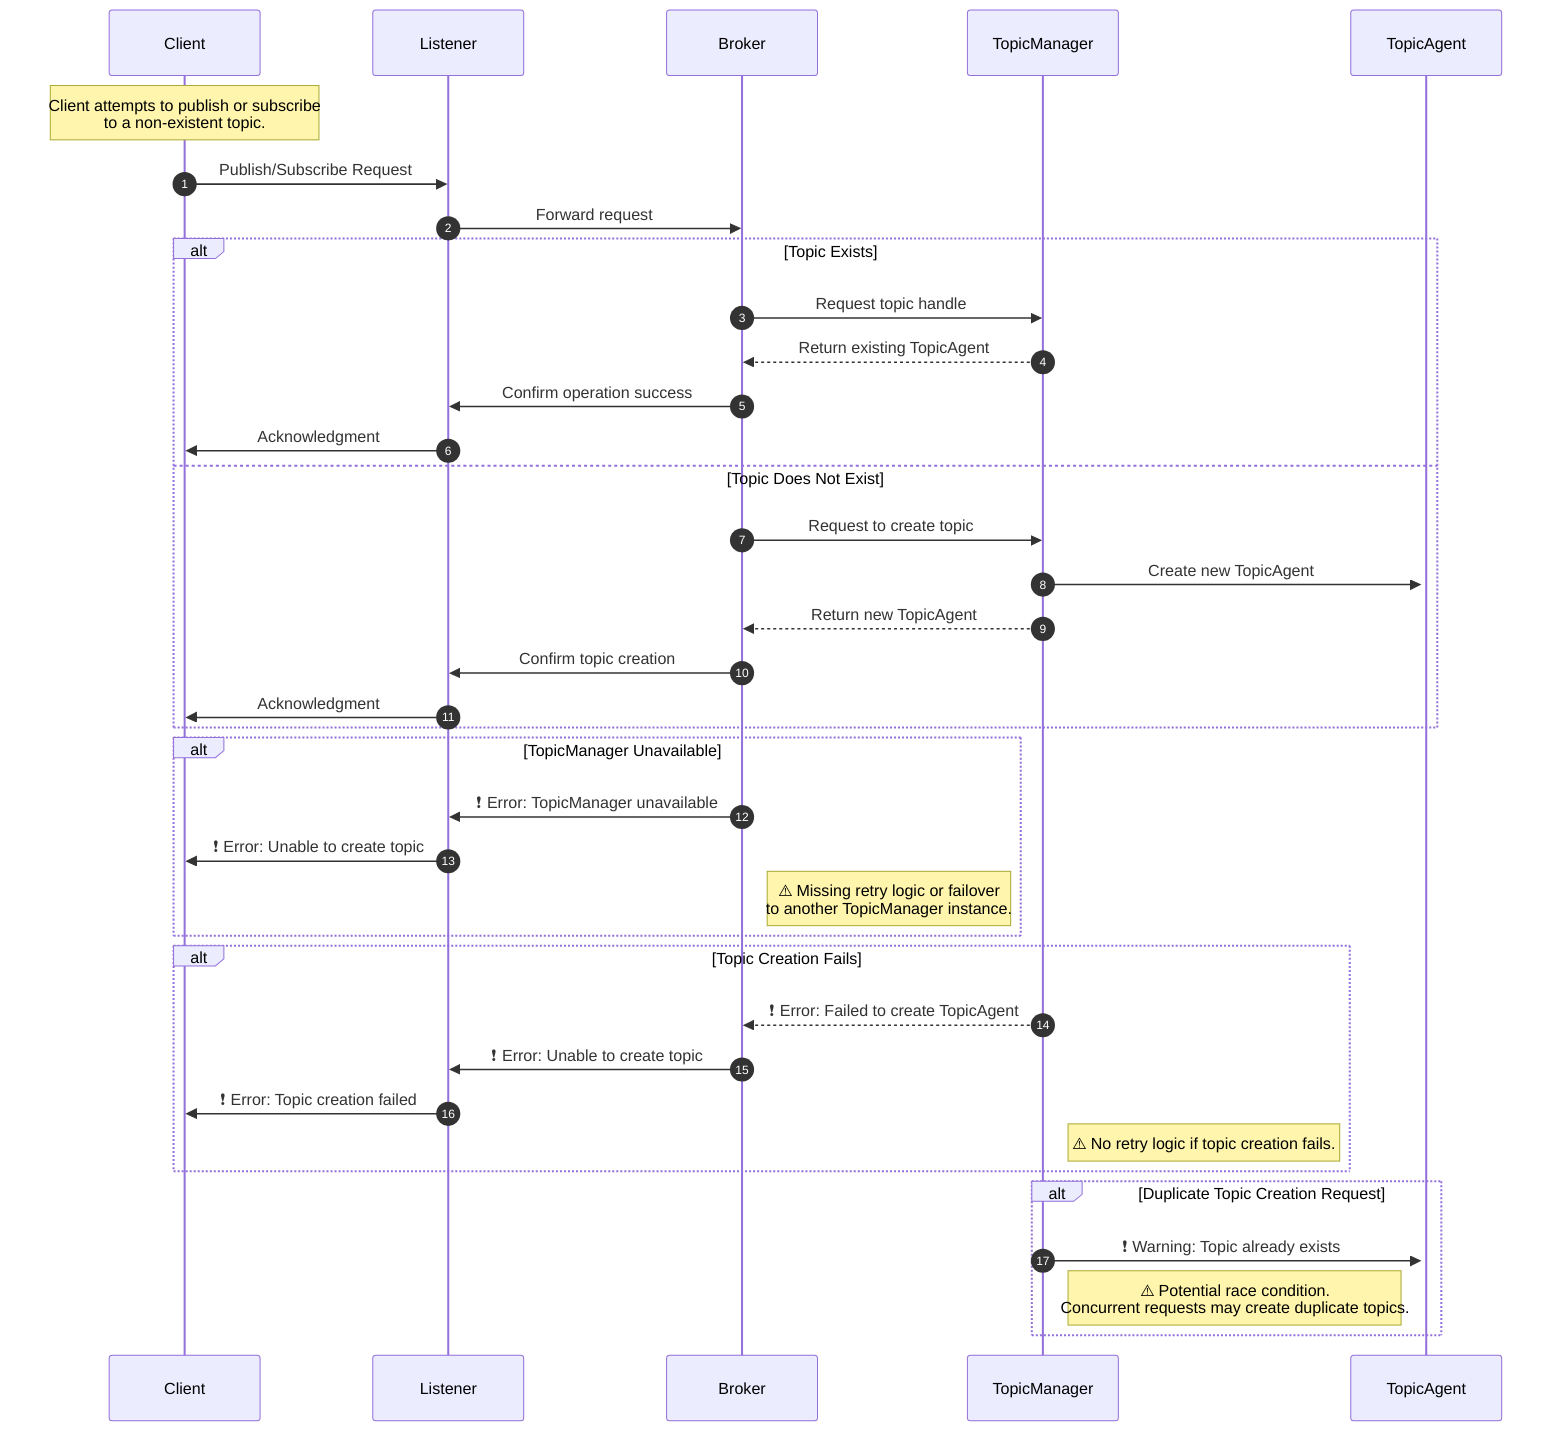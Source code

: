 sequenceDiagram
    participant Client
    participant Listener
    participant Broker
    participant TopicManager
    participant TopicAgent

    autonumber

    Note over Client: Client attempts to publish or subscribe<br/>to a non-existent topic.

    Client->>Listener: Publish/Subscribe Request
    Listener->>Broker: Forward request

    alt Topic Exists
        Broker->>TopicManager: Request topic handle
        TopicManager-->>Broker: Return existing TopicAgent
        Broker->>Listener: Confirm operation success
        Listener->>Client: Acknowledgment
    else Topic Does Not Exist
        Broker->>TopicManager: Request to create topic
        TopicManager->>+TopicAgent: Create new TopicAgent
        TopicManager-->>Broker: Return new TopicAgent
        Broker->>Listener: Confirm topic creation
        Listener->>Client: Acknowledgment
    end

    %% Error handling annotations
    alt TopicManager Unavailable
        Broker->>Listener: ❗ Error: TopicManager unavailable
        Listener->>Client: ❗ Error: Unable to create topic
        Note right of Broker: ⚠️ Missing retry logic or failover<br/>to another TopicManager instance.
    end

    alt Topic Creation Fails
        TopicManager-->>Broker: ❗ Error: Failed to create TopicAgent
        Broker->>Listener: ❗ Error: Unable to create topic
        Listener->>Client: ❗ Error: Topic creation failed
        Note right of TopicManager: ⚠️ No retry logic if topic creation fails.
    end

    alt Duplicate Topic Creation Request
        TopicManager->>TopicAgent: ❗ Warning: Topic already exists
        Note right of TopicManager: ⚠️ Potential race condition.<br/>Concurrent requests may create duplicate topics.
    end